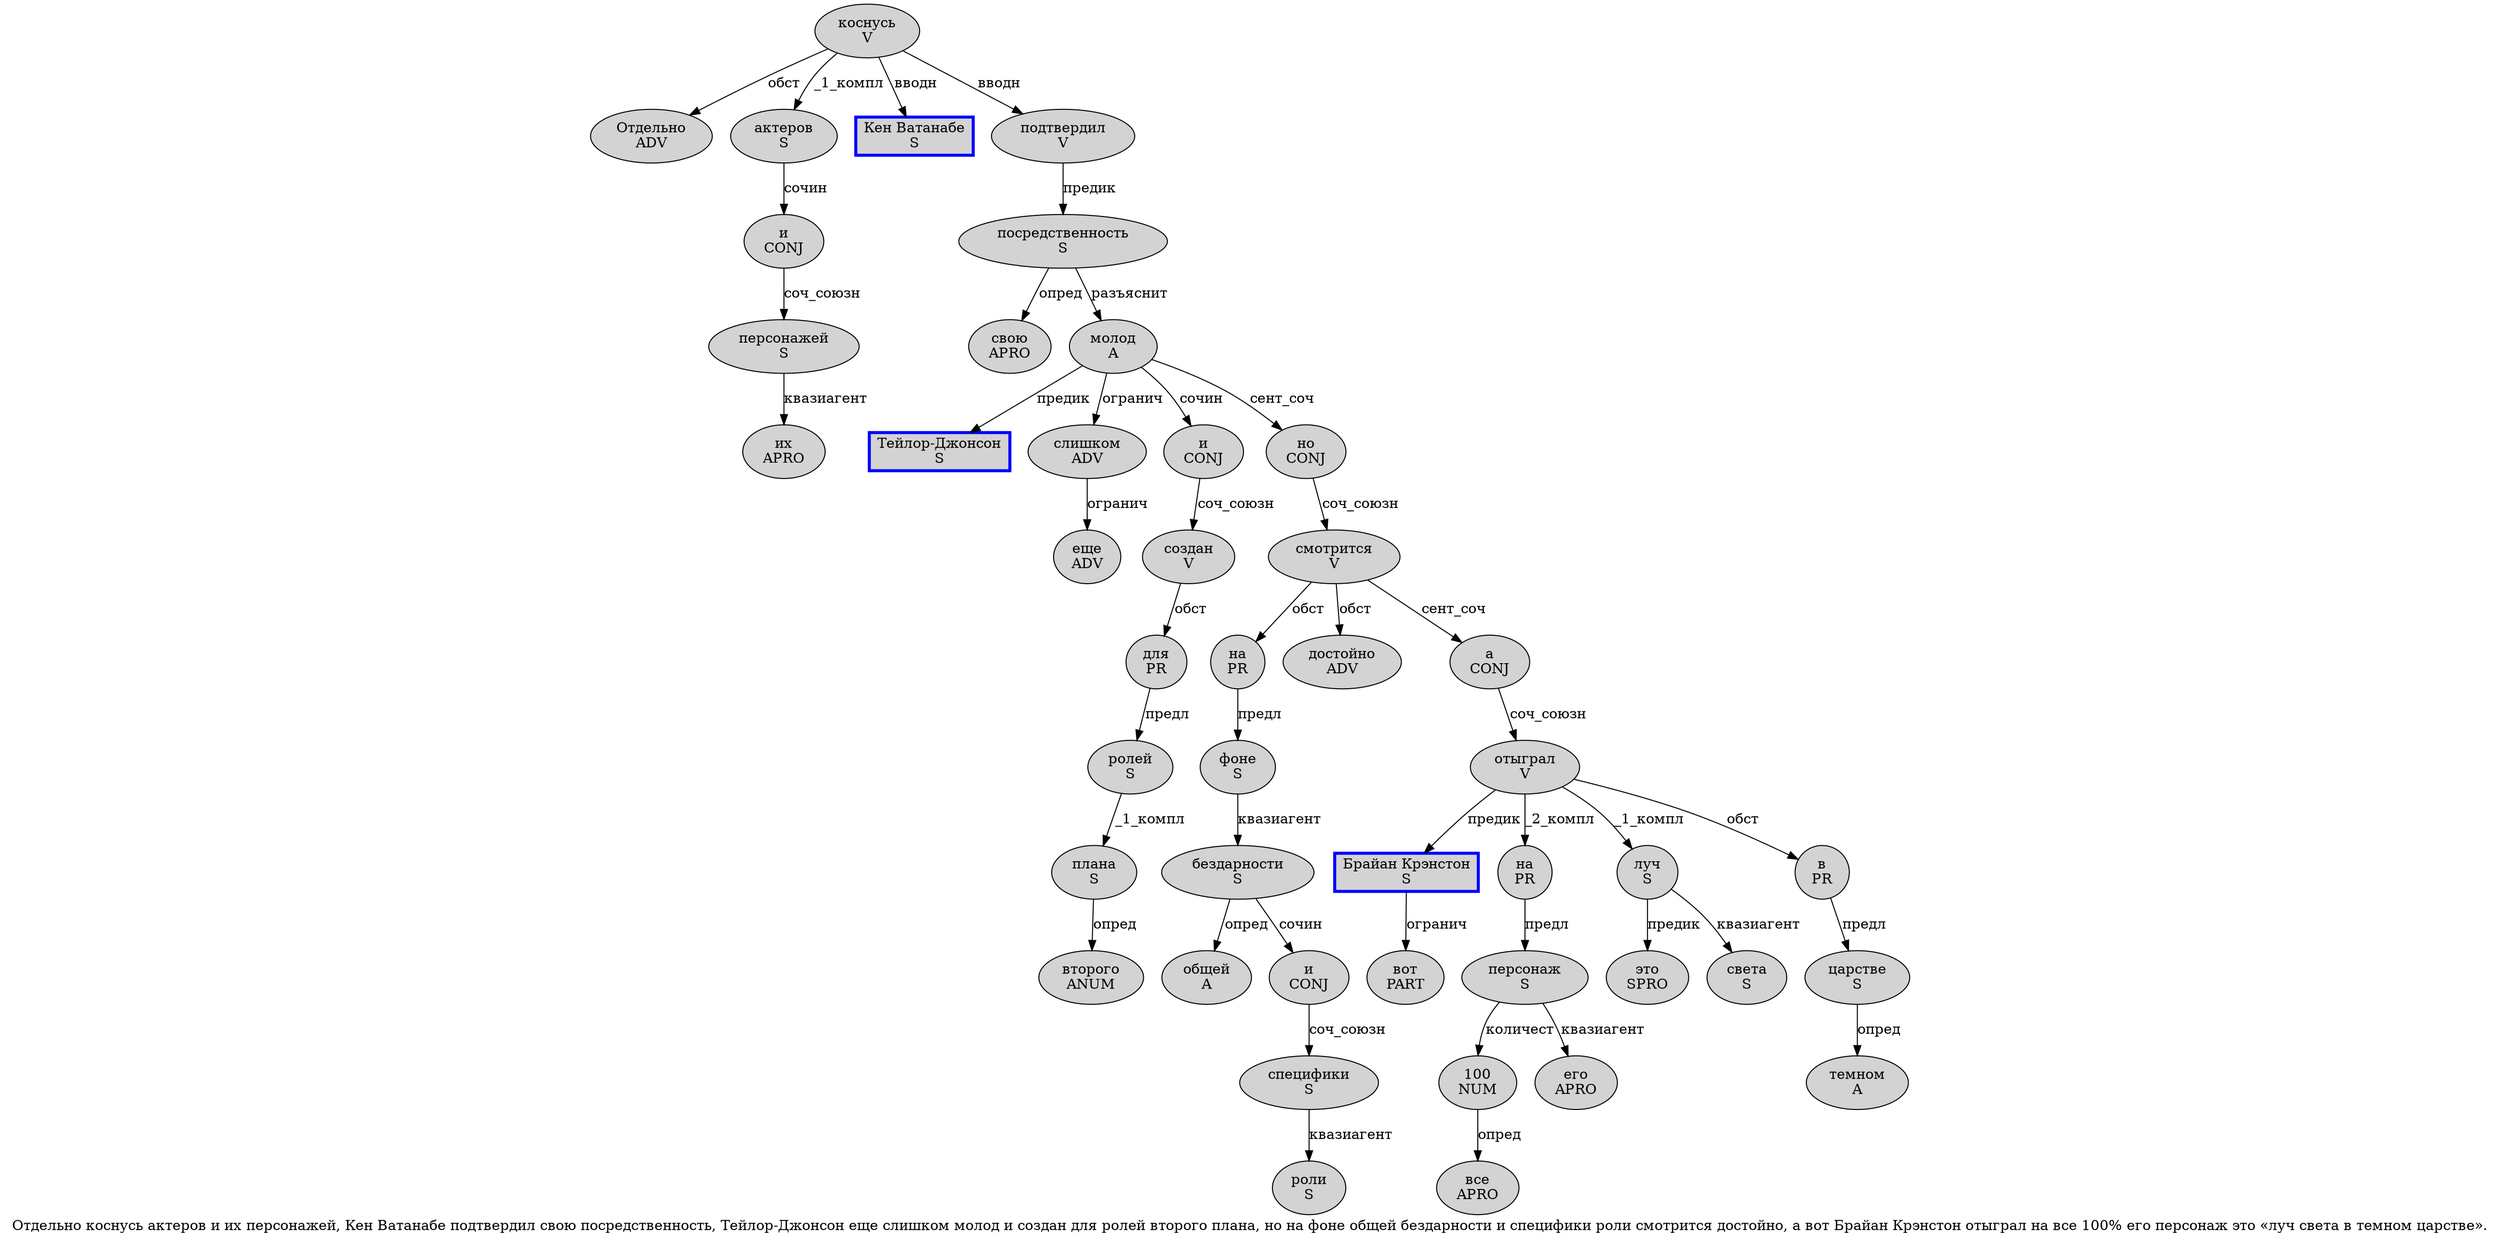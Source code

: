 digraph SENTENCE_4569 {
	graph [label="Отдельно коснусь актеров и их персонажей, Кен Ватанабе подтвердил свою посредственность, Тейлор-Джонсон еще слишком молод и создан для ролей второго плана, но на фоне общей бездарности и специфики роли смотрится достойно, а вот Брайан Крэнстон отыграл на все 100% его персонаж это «луч света в темном царстве»."]
	node [style=filled]
		0 [label="Отдельно
ADV" color="" fillcolor=lightgray penwidth=1 shape=ellipse]
		1 [label="коснусь
V" color="" fillcolor=lightgray penwidth=1 shape=ellipse]
		2 [label="актеров
S" color="" fillcolor=lightgray penwidth=1 shape=ellipse]
		3 [label="и
CONJ" color="" fillcolor=lightgray penwidth=1 shape=ellipse]
		4 [label="их
APRO" color="" fillcolor=lightgray penwidth=1 shape=ellipse]
		5 [label="персонажей
S" color="" fillcolor=lightgray penwidth=1 shape=ellipse]
		7 [label="Кен Ватанабе
S" color=blue fillcolor=lightgray penwidth=3 shape=box]
		8 [label="подтвердил
V" color="" fillcolor=lightgray penwidth=1 shape=ellipse]
		9 [label="свою
APRO" color="" fillcolor=lightgray penwidth=1 shape=ellipse]
		10 [label="посредственность
S" color="" fillcolor=lightgray penwidth=1 shape=ellipse]
		12 [label="Тейлор-Джонсон
S" color=blue fillcolor=lightgray penwidth=3 shape=box]
		13 [label="еще
ADV" color="" fillcolor=lightgray penwidth=1 shape=ellipse]
		14 [label="слишком
ADV" color="" fillcolor=lightgray penwidth=1 shape=ellipse]
		15 [label="молод
A" color="" fillcolor=lightgray penwidth=1 shape=ellipse]
		16 [label="и
CONJ" color="" fillcolor=lightgray penwidth=1 shape=ellipse]
		17 [label="создан
V" color="" fillcolor=lightgray penwidth=1 shape=ellipse]
		18 [label="для
PR" color="" fillcolor=lightgray penwidth=1 shape=ellipse]
		19 [label="ролей
S" color="" fillcolor=lightgray penwidth=1 shape=ellipse]
		20 [label="второго
ANUM" color="" fillcolor=lightgray penwidth=1 shape=ellipse]
		21 [label="плана
S" color="" fillcolor=lightgray penwidth=1 shape=ellipse]
		23 [label="но
CONJ" color="" fillcolor=lightgray penwidth=1 shape=ellipse]
		24 [label="на
PR" color="" fillcolor=lightgray penwidth=1 shape=ellipse]
		25 [label="фоне
S" color="" fillcolor=lightgray penwidth=1 shape=ellipse]
		26 [label="общей
A" color="" fillcolor=lightgray penwidth=1 shape=ellipse]
		27 [label="бездарности
S" color="" fillcolor=lightgray penwidth=1 shape=ellipse]
		28 [label="и
CONJ" color="" fillcolor=lightgray penwidth=1 shape=ellipse]
		29 [label="специфики
S" color="" fillcolor=lightgray penwidth=1 shape=ellipse]
		30 [label="роли
S" color="" fillcolor=lightgray penwidth=1 shape=ellipse]
		31 [label="смотрится
V" color="" fillcolor=lightgray penwidth=1 shape=ellipse]
		32 [label="достойно
ADV" color="" fillcolor=lightgray penwidth=1 shape=ellipse]
		34 [label="а
CONJ" color="" fillcolor=lightgray penwidth=1 shape=ellipse]
		35 [label="вот
PART" color="" fillcolor=lightgray penwidth=1 shape=ellipse]
		36 [label="Брайан Крэнстон
S" color=blue fillcolor=lightgray penwidth=3 shape=box]
		37 [label="отыграл
V" color="" fillcolor=lightgray penwidth=1 shape=ellipse]
		38 [label="на
PR" color="" fillcolor=lightgray penwidth=1 shape=ellipse]
		39 [label="все
APRO" color="" fillcolor=lightgray penwidth=1 shape=ellipse]
		40 [label="100
NUM" color="" fillcolor=lightgray penwidth=1 shape=ellipse]
		42 [label="его
APRO" color="" fillcolor=lightgray penwidth=1 shape=ellipse]
		43 [label="персонаж
S" color="" fillcolor=lightgray penwidth=1 shape=ellipse]
		44 [label="это
SPRO" color="" fillcolor=lightgray penwidth=1 shape=ellipse]
		46 [label="луч
S" color="" fillcolor=lightgray penwidth=1 shape=ellipse]
		47 [label="света
S" color="" fillcolor=lightgray penwidth=1 shape=ellipse]
		48 [label="в
PR" color="" fillcolor=lightgray penwidth=1 shape=ellipse]
		49 [label="темном
A" color="" fillcolor=lightgray penwidth=1 shape=ellipse]
		50 [label="царстве
S" color="" fillcolor=lightgray penwidth=1 shape=ellipse]
			40 -> 39 [label="опред"]
			14 -> 13 [label="огранич"]
			28 -> 29 [label="соч_союзн"]
			2 -> 3 [label="сочин"]
			43 -> 40 [label="количест"]
			43 -> 42 [label="квазиагент"]
			36 -> 35 [label="огранич"]
			23 -> 31 [label="соч_союзн"]
			25 -> 27 [label="квазиагент"]
			31 -> 24 [label="обст"]
			31 -> 32 [label="обст"]
			31 -> 34 [label="сент_соч"]
			29 -> 30 [label="квазиагент"]
			21 -> 20 [label="опред"]
			3 -> 5 [label="соч_союзн"]
			46 -> 44 [label="предик"]
			46 -> 47 [label="квазиагент"]
			27 -> 26 [label="опред"]
			27 -> 28 [label="сочин"]
			34 -> 37 [label="соч_союзн"]
			1 -> 0 [label="обст"]
			1 -> 2 [label="_1_компл"]
			1 -> 7 [label="вводн"]
			1 -> 8 [label="вводн"]
			18 -> 19 [label="предл"]
			48 -> 50 [label="предл"]
			16 -> 17 [label="соч_союзн"]
			10 -> 9 [label="опред"]
			10 -> 15 [label="разъяснит"]
			5 -> 4 [label="квазиагент"]
			38 -> 43 [label="предл"]
			17 -> 18 [label="обст"]
			8 -> 10 [label="предик"]
			19 -> 21 [label="_1_компл"]
			15 -> 12 [label="предик"]
			15 -> 14 [label="огранич"]
			15 -> 16 [label="сочин"]
			15 -> 23 [label="сент_соч"]
			24 -> 25 [label="предл"]
			50 -> 49 [label="опред"]
			37 -> 36 [label="предик"]
			37 -> 38 [label="_2_компл"]
			37 -> 46 [label="_1_компл"]
			37 -> 48 [label="обст"]
}